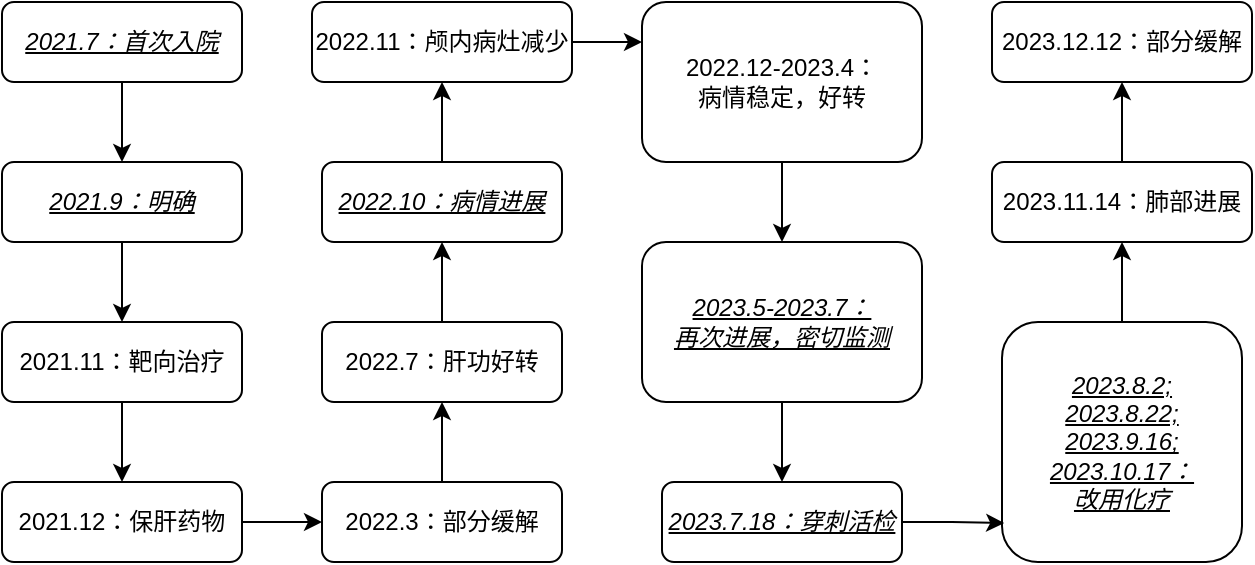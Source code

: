 <mxfile version="22.1.18" type="device">
  <diagram id="C5RBs43oDa-KdzZeNtuy" name="Page-1">
    <mxGraphModel dx="956" dy="569" grid="1" gridSize="10" guides="1" tooltips="1" connect="1" arrows="1" fold="1" page="1" pageScale="1" pageWidth="827" pageHeight="1169" math="0" shadow="0">
      <root>
        <mxCell id="WIyWlLk6GJQsqaUBKTNV-0" />
        <mxCell id="WIyWlLk6GJQsqaUBKTNV-1" parent="WIyWlLk6GJQsqaUBKTNV-0" />
        <mxCell id="HAnIHAp7UrKWVlWq-JfI-2" value="" style="edgeStyle=orthogonalEdgeStyle;rounded=0;orthogonalLoop=1;jettySize=auto;html=1;" parent="WIyWlLk6GJQsqaUBKTNV-1" source="WIyWlLk6GJQsqaUBKTNV-3" target="HAnIHAp7UrKWVlWq-JfI-1" edge="1">
          <mxGeometry relative="1" as="geometry" />
        </mxCell>
        <mxCell id="WIyWlLk6GJQsqaUBKTNV-3" value="&lt;u&gt;&lt;i&gt;2021.7：首次入院&lt;/i&gt;&lt;/u&gt;" style="rounded=1;whiteSpace=wrap;html=1;fontSize=12;glass=0;strokeWidth=1;shadow=0;" parent="WIyWlLk6GJQsqaUBKTNV-1" vertex="1">
          <mxGeometry x="160" y="80" width="120" height="40" as="geometry" />
        </mxCell>
        <mxCell id="HAnIHAp7UrKWVlWq-JfI-4" value="" style="edgeStyle=orthogonalEdgeStyle;rounded=0;orthogonalLoop=1;jettySize=auto;html=1;" parent="WIyWlLk6GJQsqaUBKTNV-1" source="HAnIHAp7UrKWVlWq-JfI-1" target="HAnIHAp7UrKWVlWq-JfI-3" edge="1">
          <mxGeometry relative="1" as="geometry" />
        </mxCell>
        <mxCell id="HAnIHAp7UrKWVlWq-JfI-1" value="&lt;i&gt;&lt;u&gt;2021.9：明确&lt;/u&gt;&lt;/i&gt;" style="rounded=1;whiteSpace=wrap;html=1;" parent="WIyWlLk6GJQsqaUBKTNV-1" vertex="1">
          <mxGeometry x="160" y="160" width="120" height="40" as="geometry" />
        </mxCell>
        <mxCell id="HAnIHAp7UrKWVlWq-JfI-6" value="" style="edgeStyle=orthogonalEdgeStyle;rounded=0;orthogonalLoop=1;jettySize=auto;html=1;" parent="WIyWlLk6GJQsqaUBKTNV-1" source="HAnIHAp7UrKWVlWq-JfI-3" target="HAnIHAp7UrKWVlWq-JfI-5" edge="1">
          <mxGeometry relative="1" as="geometry" />
        </mxCell>
        <mxCell id="HAnIHAp7UrKWVlWq-JfI-3" value="2021.11：靶向治疗" style="whiteSpace=wrap;html=1;rounded=1;" parent="WIyWlLk6GJQsqaUBKTNV-1" vertex="1">
          <mxGeometry x="160" y="240" width="120" height="40" as="geometry" />
        </mxCell>
        <mxCell id="HAnIHAp7UrKWVlWq-JfI-8" value="" style="edgeStyle=orthogonalEdgeStyle;rounded=0;orthogonalLoop=1;jettySize=auto;html=1;" parent="WIyWlLk6GJQsqaUBKTNV-1" source="HAnIHAp7UrKWVlWq-JfI-5" target="HAnIHAp7UrKWVlWq-JfI-7" edge="1">
          <mxGeometry relative="1" as="geometry" />
        </mxCell>
        <mxCell id="HAnIHAp7UrKWVlWq-JfI-5" value="2021.12：保肝药物" style="whiteSpace=wrap;html=1;rounded=1;" parent="WIyWlLk6GJQsqaUBKTNV-1" vertex="1">
          <mxGeometry x="160" y="320" width="120" height="40" as="geometry" />
        </mxCell>
        <mxCell id="HAnIHAp7UrKWVlWq-JfI-10" value="" style="edgeStyle=orthogonalEdgeStyle;rounded=0;orthogonalLoop=1;jettySize=auto;html=1;" parent="WIyWlLk6GJQsqaUBKTNV-1" source="HAnIHAp7UrKWVlWq-JfI-7" target="HAnIHAp7UrKWVlWq-JfI-9" edge="1">
          <mxGeometry relative="1" as="geometry" />
        </mxCell>
        <mxCell id="HAnIHAp7UrKWVlWq-JfI-7" value="2022.3：部分缓解" style="whiteSpace=wrap;html=1;rounded=1;" parent="WIyWlLk6GJQsqaUBKTNV-1" vertex="1">
          <mxGeometry x="320" y="320" width="120" height="40" as="geometry" />
        </mxCell>
        <mxCell id="HAnIHAp7UrKWVlWq-JfI-12" value="" style="edgeStyle=orthogonalEdgeStyle;rounded=0;orthogonalLoop=1;jettySize=auto;html=1;" parent="WIyWlLk6GJQsqaUBKTNV-1" source="HAnIHAp7UrKWVlWq-JfI-9" target="HAnIHAp7UrKWVlWq-JfI-11" edge="1">
          <mxGeometry relative="1" as="geometry" />
        </mxCell>
        <mxCell id="HAnIHAp7UrKWVlWq-JfI-9" value="2022.7：肝功好转" style="whiteSpace=wrap;html=1;rounded=1;" parent="WIyWlLk6GJQsqaUBKTNV-1" vertex="1">
          <mxGeometry x="320" y="240" width="120" height="40" as="geometry" />
        </mxCell>
        <mxCell id="HAnIHAp7UrKWVlWq-JfI-14" value="" style="edgeStyle=orthogonalEdgeStyle;rounded=0;orthogonalLoop=1;jettySize=auto;html=1;" parent="WIyWlLk6GJQsqaUBKTNV-1" source="HAnIHAp7UrKWVlWq-JfI-11" target="HAnIHAp7UrKWVlWq-JfI-13" edge="1">
          <mxGeometry relative="1" as="geometry" />
        </mxCell>
        <mxCell id="HAnIHAp7UrKWVlWq-JfI-11" value="&lt;i&gt;&lt;u&gt;2022.10：病情进展&lt;/u&gt;&lt;/i&gt;" style="whiteSpace=wrap;html=1;rounded=1;" parent="WIyWlLk6GJQsqaUBKTNV-1" vertex="1">
          <mxGeometry x="320" y="160" width="120" height="40" as="geometry" />
        </mxCell>
        <mxCell id="JBXYfUSfzTzvXOqz5Z-Z-2" style="edgeStyle=orthogonalEdgeStyle;rounded=0;orthogonalLoop=1;jettySize=auto;html=1;entryX=0;entryY=0.25;entryDx=0;entryDy=0;" parent="WIyWlLk6GJQsqaUBKTNV-1" source="HAnIHAp7UrKWVlWq-JfI-13" target="HAnIHAp7UrKWVlWq-JfI-15" edge="1">
          <mxGeometry relative="1" as="geometry" />
        </mxCell>
        <mxCell id="HAnIHAp7UrKWVlWq-JfI-13" value="2022.11：颅内病灶减少" style="whiteSpace=wrap;html=1;rounded=1;" parent="WIyWlLk6GJQsqaUBKTNV-1" vertex="1">
          <mxGeometry x="315" y="80" width="130" height="40" as="geometry" />
        </mxCell>
        <mxCell id="HAnIHAp7UrKWVlWq-JfI-18" value="" style="edgeStyle=orthogonalEdgeStyle;rounded=0;orthogonalLoop=1;jettySize=auto;html=1;" parent="WIyWlLk6GJQsqaUBKTNV-1" source="HAnIHAp7UrKWVlWq-JfI-15" target="HAnIHAp7UrKWVlWq-JfI-17" edge="1">
          <mxGeometry relative="1" as="geometry" />
        </mxCell>
        <mxCell id="HAnIHAp7UrKWVlWq-JfI-15" value="2022.12-2023.4：&lt;br&gt;病情稳定，好转" style="whiteSpace=wrap;html=1;rounded=1;" parent="WIyWlLk6GJQsqaUBKTNV-1" vertex="1">
          <mxGeometry x="480" y="80" width="140" height="80" as="geometry" />
        </mxCell>
        <mxCell id="HAnIHAp7UrKWVlWq-JfI-20" value="" style="edgeStyle=orthogonalEdgeStyle;rounded=0;orthogonalLoop=1;jettySize=auto;html=1;" parent="WIyWlLk6GJQsqaUBKTNV-1" source="HAnIHAp7UrKWVlWq-JfI-17" target="HAnIHAp7UrKWVlWq-JfI-19" edge="1">
          <mxGeometry relative="1" as="geometry" />
        </mxCell>
        <mxCell id="HAnIHAp7UrKWVlWq-JfI-17" value="&lt;i&gt;&lt;u&gt;2023.5-2023.7：&lt;br&gt;再次进展，密切监测&lt;/u&gt;&lt;/i&gt;" style="whiteSpace=wrap;html=1;rounded=1;" parent="WIyWlLk6GJQsqaUBKTNV-1" vertex="1">
          <mxGeometry x="480" y="200" width="140" height="80" as="geometry" />
        </mxCell>
        <mxCell id="HAnIHAp7UrKWVlWq-JfI-19" value="&lt;i&gt;&lt;u&gt;2023.7.18：穿刺活检&lt;/u&gt;&lt;/i&gt;" style="whiteSpace=wrap;html=1;rounded=1;" parent="WIyWlLk6GJQsqaUBKTNV-1" vertex="1">
          <mxGeometry x="490" y="320" width="120" height="40" as="geometry" />
        </mxCell>
        <mxCell id="JBXYfUSfzTzvXOqz5Z-Z-9" value="" style="edgeStyle=orthogonalEdgeStyle;rounded=0;orthogonalLoop=1;jettySize=auto;html=1;" parent="WIyWlLk6GJQsqaUBKTNV-1" source="HAnIHAp7UrKWVlWq-JfI-27" target="HAnIHAp7UrKWVlWq-JfI-29" edge="1">
          <mxGeometry relative="1" as="geometry" />
        </mxCell>
        <mxCell id="HAnIHAp7UrKWVlWq-JfI-27" value="2023.11.14：肺部进展" style="whiteSpace=wrap;html=1;rounded=1;" parent="WIyWlLk6GJQsqaUBKTNV-1" vertex="1">
          <mxGeometry x="655" y="160" width="130" height="40" as="geometry" />
        </mxCell>
        <mxCell id="HAnIHAp7UrKWVlWq-JfI-29" value="2023.12.12：部分缓解" style="whiteSpace=wrap;html=1;rounded=1;" parent="WIyWlLk6GJQsqaUBKTNV-1" vertex="1">
          <mxGeometry x="655" y="80" width="130" height="40" as="geometry" />
        </mxCell>
        <mxCell id="JBXYfUSfzTzvXOqz5Z-Z-6" style="edgeStyle=orthogonalEdgeStyle;rounded=0;orthogonalLoop=1;jettySize=auto;html=1;exitX=0.5;exitY=0;exitDx=0;exitDy=0;entryX=0.5;entryY=1;entryDx=0;entryDy=0;" parent="WIyWlLk6GJQsqaUBKTNV-1" source="HAnIHAp7UrKWVlWq-JfI-21" target="HAnIHAp7UrKWVlWq-JfI-27" edge="1">
          <mxGeometry relative="1" as="geometry" />
        </mxCell>
        <mxCell id="HAnIHAp7UrKWVlWq-JfI-21" value="&lt;i&gt;&lt;u&gt;2023.8.2; &lt;br&gt;2023.8.22; &lt;br&gt;2023.9.16; 2023.10.17：&lt;br&gt;改用化疗&lt;/u&gt;&lt;/i&gt;" style="whiteSpace=wrap;html=1;rounded=1;" parent="WIyWlLk6GJQsqaUBKTNV-1" vertex="1">
          <mxGeometry x="660" y="240" width="120" height="120" as="geometry" />
        </mxCell>
        <mxCell id="JBXYfUSfzTzvXOqz5Z-Z-5" style="edgeStyle=orthogonalEdgeStyle;rounded=0;orthogonalLoop=1;jettySize=auto;html=1;exitX=1;exitY=0.5;exitDx=0;exitDy=0;entryX=0.009;entryY=0.838;entryDx=0;entryDy=0;entryPerimeter=0;" parent="WIyWlLk6GJQsqaUBKTNV-1" source="HAnIHAp7UrKWVlWq-JfI-19" target="HAnIHAp7UrKWVlWq-JfI-21" edge="1">
          <mxGeometry relative="1" as="geometry" />
        </mxCell>
      </root>
    </mxGraphModel>
  </diagram>
</mxfile>
